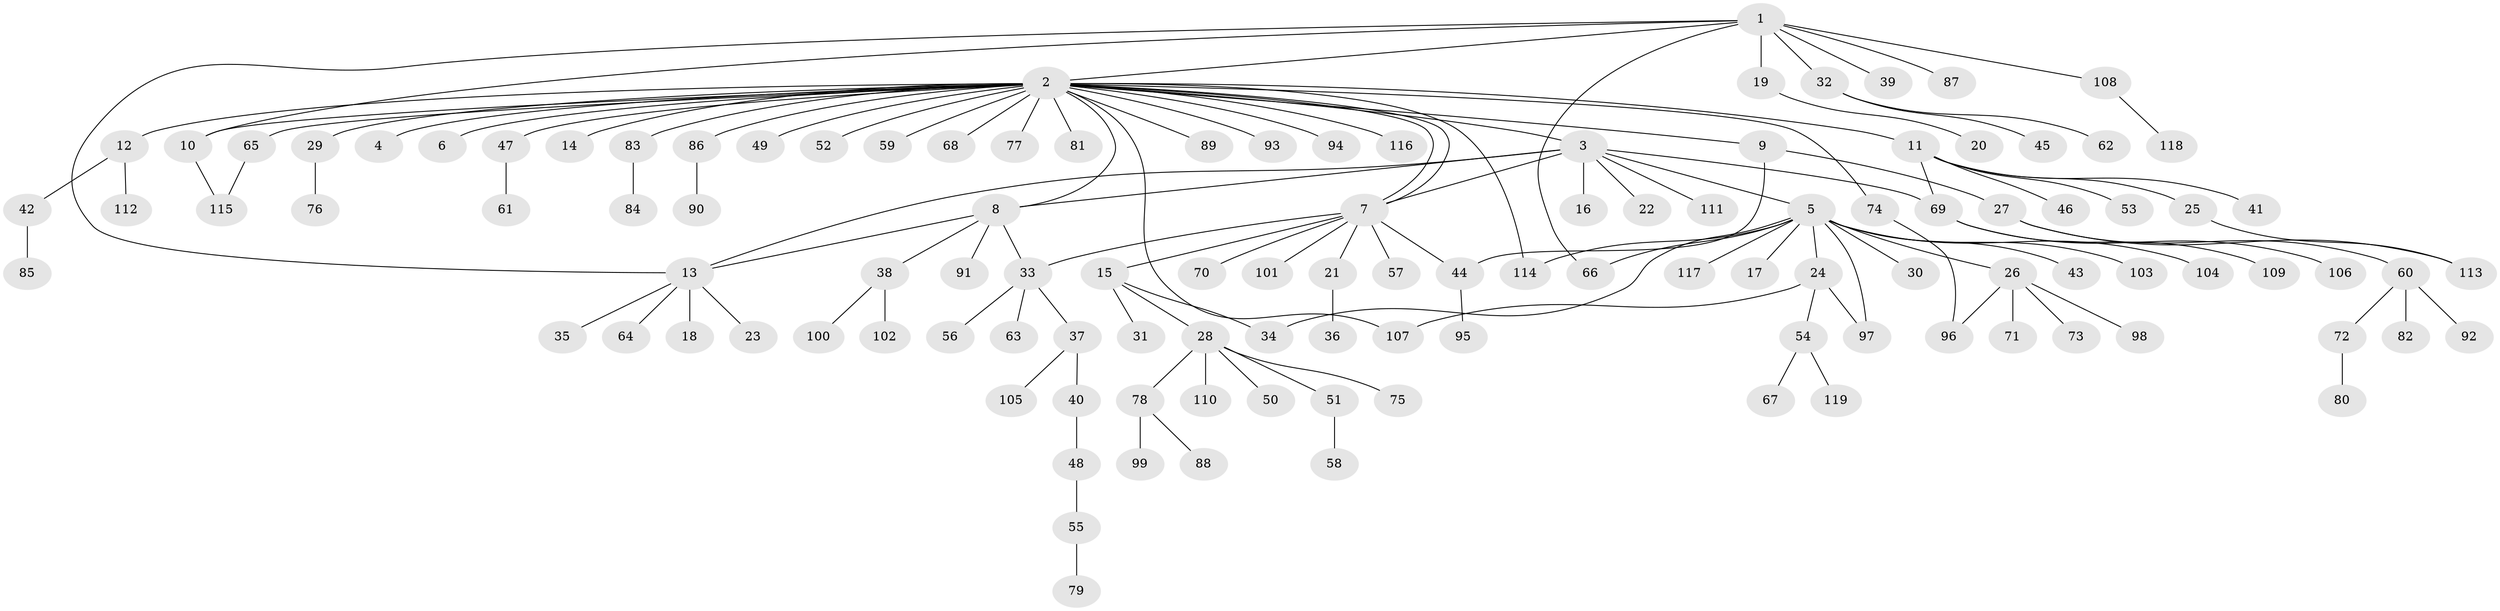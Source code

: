 // coarse degree distribution, {9: 0.03333333333333333, 29: 0.011111111111111112, 8: 0.022222222222222223, 1: 0.6777777777777778, 12: 0.011111111111111112, 4: 0.022222222222222223, 2: 0.14444444444444443, 6: 0.022222222222222223, 3: 0.044444444444444446, 5: 0.011111111111111112}
// Generated by graph-tools (version 1.1) at 2025/51/02/27/25 19:51:59]
// undirected, 119 vertices, 135 edges
graph export_dot {
graph [start="1"]
  node [color=gray90,style=filled];
  1;
  2;
  3;
  4;
  5;
  6;
  7;
  8;
  9;
  10;
  11;
  12;
  13;
  14;
  15;
  16;
  17;
  18;
  19;
  20;
  21;
  22;
  23;
  24;
  25;
  26;
  27;
  28;
  29;
  30;
  31;
  32;
  33;
  34;
  35;
  36;
  37;
  38;
  39;
  40;
  41;
  42;
  43;
  44;
  45;
  46;
  47;
  48;
  49;
  50;
  51;
  52;
  53;
  54;
  55;
  56;
  57;
  58;
  59;
  60;
  61;
  62;
  63;
  64;
  65;
  66;
  67;
  68;
  69;
  70;
  71;
  72;
  73;
  74;
  75;
  76;
  77;
  78;
  79;
  80;
  81;
  82;
  83;
  84;
  85;
  86;
  87;
  88;
  89;
  90;
  91;
  92;
  93;
  94;
  95;
  96;
  97;
  98;
  99;
  100;
  101;
  102;
  103;
  104;
  105;
  106;
  107;
  108;
  109;
  110;
  111;
  112;
  113;
  114;
  115;
  116;
  117;
  118;
  119;
  1 -- 2;
  1 -- 10;
  1 -- 13;
  1 -- 19;
  1 -- 32;
  1 -- 39;
  1 -- 66;
  1 -- 87;
  1 -- 108;
  2 -- 3;
  2 -- 4;
  2 -- 6;
  2 -- 7;
  2 -- 7;
  2 -- 8;
  2 -- 9;
  2 -- 10;
  2 -- 11;
  2 -- 12;
  2 -- 14;
  2 -- 29;
  2 -- 47;
  2 -- 49;
  2 -- 52;
  2 -- 59;
  2 -- 65;
  2 -- 68;
  2 -- 74;
  2 -- 77;
  2 -- 81;
  2 -- 83;
  2 -- 86;
  2 -- 89;
  2 -- 93;
  2 -- 94;
  2 -- 107;
  2 -- 114;
  2 -- 116;
  3 -- 5;
  3 -- 7;
  3 -- 8;
  3 -- 13;
  3 -- 16;
  3 -- 22;
  3 -- 69;
  3 -- 111;
  5 -- 17;
  5 -- 24;
  5 -- 26;
  5 -- 30;
  5 -- 34;
  5 -- 43;
  5 -- 66;
  5 -- 97;
  5 -- 103;
  5 -- 104;
  5 -- 114;
  5 -- 117;
  7 -- 15;
  7 -- 21;
  7 -- 33;
  7 -- 44;
  7 -- 57;
  7 -- 70;
  7 -- 101;
  8 -- 13;
  8 -- 33;
  8 -- 38;
  8 -- 91;
  9 -- 27;
  9 -- 44;
  10 -- 115;
  11 -- 25;
  11 -- 41;
  11 -- 46;
  11 -- 53;
  11 -- 69;
  12 -- 42;
  12 -- 112;
  13 -- 18;
  13 -- 23;
  13 -- 35;
  13 -- 64;
  15 -- 28;
  15 -- 31;
  15 -- 34;
  19 -- 20;
  21 -- 36;
  24 -- 54;
  24 -- 97;
  24 -- 107;
  25 -- 113;
  26 -- 71;
  26 -- 73;
  26 -- 96;
  26 -- 98;
  27 -- 60;
  27 -- 113;
  28 -- 50;
  28 -- 51;
  28 -- 75;
  28 -- 78;
  28 -- 110;
  29 -- 76;
  32 -- 45;
  32 -- 62;
  33 -- 37;
  33 -- 56;
  33 -- 63;
  37 -- 40;
  37 -- 105;
  38 -- 100;
  38 -- 102;
  40 -- 48;
  42 -- 85;
  44 -- 95;
  47 -- 61;
  48 -- 55;
  51 -- 58;
  54 -- 67;
  54 -- 119;
  55 -- 79;
  60 -- 72;
  60 -- 82;
  60 -- 92;
  65 -- 115;
  69 -- 106;
  69 -- 109;
  72 -- 80;
  74 -- 96;
  78 -- 88;
  78 -- 99;
  83 -- 84;
  86 -- 90;
  108 -- 118;
}
